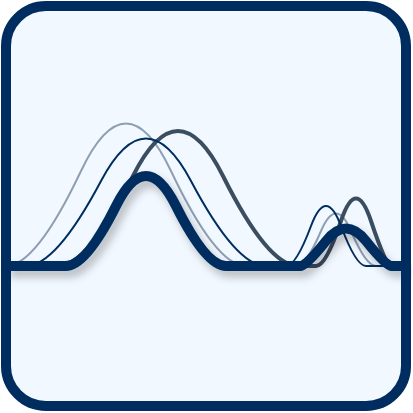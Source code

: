 <mxfile version="21.2.8" type="device">
  <diagram name="Page-1" id="t_ilwfu_dOJsWJ_DKmF9">
    <mxGraphModel dx="2074" dy="1203" grid="1" gridSize="5" guides="1" tooltips="1" connect="1" arrows="1" fold="1" page="1" pageScale="1" pageWidth="850" pageHeight="1100" math="0" shadow="0">
      <root>
        <mxCell id="0" />
        <mxCell id="1" parent="0" />
        <mxCell id="b2iUOaFyaTLu2EEtCYuz-38" value="" style="whiteSpace=wrap;html=1;aspect=fixed;rounded=1;arcSize=10;fillColor=#f2f8ff;strokeColor=none;" parent="1" vertex="1">
          <mxGeometry x="320" y="520" width="200" height="200" as="geometry" />
        </mxCell>
        <mxCell id="b2iUOaFyaTLu2EEtCYuz-29" value="" style="endArrow=none;html=1;endFill=0;strokeWidth=1;curved=1;strokeColor=#8E9FB2;" parent="1" edge="1">
          <mxGeometry width="50" height="50" relative="1" as="geometry">
            <mxPoint x="455" y="650" as="sourcePoint" />
            <mxPoint x="515" y="650" as="targetPoint" />
            <Array as="points">
              <mxPoint x="460" y="650" />
              <mxPoint x="470" y="650" />
              <mxPoint x="485" y="615" />
              <mxPoint x="500" y="650" />
              <mxPoint x="510" y="650" />
            </Array>
          </mxGeometry>
        </mxCell>
        <mxCell id="b2iUOaFyaTLu2EEtCYuz-30" value="" style="endArrow=none;html=1;endFill=0;strokeWidth=1;curved=1;strokeColor=#8e9fb2;" parent="1" edge="1">
          <mxGeometry width="50" height="50" relative="1" as="geometry">
            <mxPoint x="320" y="650" as="sourcePoint" />
            <mxPoint x="440" y="650" as="targetPoint" />
            <Array as="points">
              <mxPoint x="335" y="650" />
              <mxPoint x="380" y="555" />
              <mxPoint x="425" y="650" />
              <mxPoint x="440" y="650" />
            </Array>
          </mxGeometry>
        </mxCell>
        <mxCell id="b2iUOaFyaTLu2EEtCYuz-31" value="" style="endArrow=none;html=1;endFill=0;strokeWidth=2;curved=1;strokeColor=#3B4D61;shadow=0;" parent="1" edge="1">
          <mxGeometry width="50" height="50" relative="1" as="geometry">
            <mxPoint x="346" y="650" as="sourcePoint" />
            <mxPoint x="466" y="650" as="targetPoint" />
            <Array as="points">
              <mxPoint x="361" y="650" />
              <mxPoint x="406" y="560" />
              <mxPoint x="451" y="650" />
            </Array>
          </mxGeometry>
        </mxCell>
        <mxCell id="b2iUOaFyaTLu2EEtCYuz-32" value="" style="endArrow=none;html=1;endFill=0;strokeWidth=1;curved=1;strokeColor=#002D60;" parent="1" edge="1">
          <mxGeometry width="50" height="50" relative="1" as="geometry">
            <mxPoint x="330" y="650" as="sourcePoint" />
            <mxPoint x="450" y="650" as="targetPoint" />
            <Array as="points">
              <mxPoint x="345" y="650" />
              <mxPoint x="390" y="565" />
              <mxPoint x="435" y="650" />
            </Array>
          </mxGeometry>
        </mxCell>
        <mxCell id="b2iUOaFyaTLu2EEtCYuz-33" value="" style="endArrow=none;html=1;endFill=0;strokeWidth=2;curved=1;strokeColor=#3B4D61;" parent="1" edge="1">
          <mxGeometry width="50" height="50" relative="1" as="geometry">
            <mxPoint x="465" y="650" as="sourcePoint" />
            <mxPoint x="520" y="650" as="targetPoint" />
            <Array as="points">
              <mxPoint x="470" y="650" />
              <mxPoint x="480" y="650" />
              <mxPoint x="495" y="605" />
              <mxPoint x="510" y="650" />
              <mxPoint x="515" y="650" />
              <mxPoint x="520" y="650" />
            </Array>
          </mxGeometry>
        </mxCell>
        <mxCell id="b2iUOaFyaTLu2EEtCYuz-34" value="" style="endArrow=none;html=1;endFill=0;strokeWidth=1;curved=1;strokeColor=#002D60;" parent="1" edge="1">
          <mxGeometry width="50" height="50" relative="1" as="geometry">
            <mxPoint x="450" y="650" as="sourcePoint" />
            <mxPoint x="510" y="650" as="targetPoint" />
            <Array as="points">
              <mxPoint x="455" y="650" />
              <mxPoint x="465" y="650" />
              <mxPoint x="480" y="610" />
              <mxPoint x="495" y="650" />
              <mxPoint x="505" y="650" />
            </Array>
          </mxGeometry>
        </mxCell>
        <mxCell id="b2iUOaFyaTLu2EEtCYuz-35" value="" style="endArrow=none;html=1;endFill=0;strokeWidth=5;curved=1;strokeColor=#002d60;shadow=1;" parent="1" edge="1">
          <mxGeometry width="50" height="50" relative="1" as="geometry">
            <mxPoint x="320" y="650" as="sourcePoint" />
            <mxPoint x="520" y="650" as="targetPoint" />
            <Array as="points">
              <mxPoint x="340" y="650" />
              <mxPoint x="360" y="650" />
              <mxPoint x="390" y="590" />
              <mxPoint x="420" y="650" />
              <mxPoint x="440" y="650" />
              <mxPoint x="465" y="650" />
              <mxPoint x="470" y="650" />
              <mxPoint x="490" y="625" />
              <mxPoint x="510" y="650" />
              <mxPoint x="515" y="650" />
            </Array>
          </mxGeometry>
        </mxCell>
        <mxCell id="b2iUOaFyaTLu2EEtCYuz-39" value="" style="whiteSpace=wrap;html=1;aspect=fixed;rounded=1;arcSize=10;fillColor=none;strokeWidth=5;strokeColor=#002D60;" parent="1" vertex="1">
          <mxGeometry x="320" y="520" width="200" height="200" as="geometry" />
        </mxCell>
      </root>
    </mxGraphModel>
  </diagram>
</mxfile>

